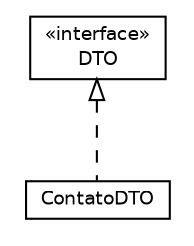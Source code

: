 #!/usr/local/bin/dot
#
# Class diagram 
# Generated by UmlGraph version 4.6 (http://www.spinellis.gr/sw/umlgraph)
#

digraph G {
	edge [fontname="Helvetica",fontsize=10,labelfontname="Helvetica",labelfontsize=10];
	node [fontname="Helvetica",fontsize=10,shape=plaintext];
	// br.net.meditec.shared.dto.DTO
	c86 [label=<<table border="0" cellborder="1" cellspacing="0" cellpadding="2" port="p" href="./DTO.html">
		<tr><td><table border="0" cellspacing="0" cellpadding="1">
			<tr><td> &laquo;interface&raquo; </td></tr>
			<tr><td> DTO </td></tr>
		</table></td></tr>
		</table>>, fontname="Helvetica", fontcolor="black", fontsize=9.0];
	// br.net.meditec.shared.dto.ContatoDTO
	c87 [label=<<table border="0" cellborder="1" cellspacing="0" cellpadding="2" port="p" href="./ContatoDTO.html">
		<tr><td><table border="0" cellspacing="0" cellpadding="1">
			<tr><td> ContatoDTO </td></tr>
		</table></td></tr>
		</table>>, fontname="Helvetica", fontcolor="black", fontsize=9.0];
	//br.net.meditec.shared.dto.ContatoDTO implements br.net.meditec.shared.dto.DTO
	c86:p -> c87:p [dir=back,arrowtail=empty,style=dashed];
}

